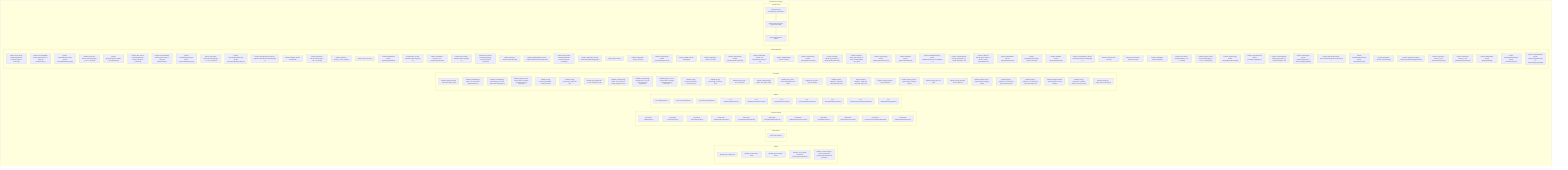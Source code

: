 flowchart TB
    subgraph Imports["Imports"]
        I1["IMPORT: path, FROM: path"]
        I2["IMPORT: chalk, FROM: chalk"]
        I3["IMPORT: boxen, FROM: boxen"]
        I4["IMPORT: ./ui.js, FROM: /claude-task-master/scripts/modules/ui.js"]
        I5["IMPORT: ./task-manager.js, FROM: /claude-task-master/scripts/modules/task-manager.js"]
    end
    subgraph Dependencies["Dependencies"]
        D1["DEP: Path resolution"]
    end
    subgraph FunctionsDefined["Functions Defined"]
        FU1["FUNCTION: addDependency"]
        FU2["FUNCTION: removeDependency"]
        FU3["FUNCTION: isCircularDependency"]
        FU4["FUNCTION: validateTaskDependencies"]
        FU5["FUNCTION: removeDuplicateDependencies"]
        FU6["FUNCTION: cleanupSubtaskDependencies"]
        FU7["FUNCTION: validateDependenciesCommand"]
        FU8["FUNCTION: countAllDependencies"]
        FU9["FUNCTION: fixDependenciesCommand"]
        FU10["FUNCTION: ensureAtLeastOneIndependentSubtask"]
        FU11["FUNCTION: validateAndFixDependencies"]
    end
    subgraph Exports["Exports"]
        E1["EXP: addDependency"]
        E2["EXP: removeDependency"]
        E3["EXP: isCircularDependency"]
        E4["EXP: validateTaskDependencies"]
        E5["EXP: validateDependenciesCommand"]
        E6["EXP: fixDependenciesCommand"]
        E7["EXP: removeDuplicateDependencies"]
        E8["EXP: cleanupSubtaskDependencies"]
        E9["EXP: ensureAtLeastOneIndependentSubtask"]
        E10["EXP: validateAndFixDependencies"]
    end
    subgraph Parameters["Parameters"]
        P1["PARAM: {string} tasksPath - Path to the tasks.json file"]
        P2["PARAM: {number|string} taskId - ID of the task to add dependency to"]
        P3["PARAM: {number|string} dependencyId - ID of the task to add as dependency"]
        P4["PARAM: {Object} context - Context object containing projectRoot and tag information"]
        P5["PARAM: {string} [context.projectRoot] - Project root path"]
        P6["PARAM: {string} [context.tag] - Tag for the task"]
        P7["PARAM: {string} tasksPath - Path to the tasks.json file"]
        P8["PARAM: {number|string} taskId - ID of the task to remove dependency from"]
        P9["PARAM: {number|string} dependencyId - ID of the task to remove as dependency"]
        P10["PARAM: {Object} context - Context object containing projectRoot and tag information"]
        P11["PARAM: {string} [context.projectRoot] - Project root path"]
        P12["PARAM: {string} [context.tag] - Tag for the task"]
        P13["PARAM: {Array} tasks - Array of all tasks"]
        P14["PARAM: {number|string} taskId - ID of task to check"]
        P15["PARAM: {Array} chain - Chain of dependencies to check"]
        P16["PARAM: {Array} tasks - Array of all tasks"]
        P17["PARAM: {Object} tasksData - Tasks data object with tasks array"]
        P18["PARAM: {Object} tasksData - Tasks data object with tasks array"]
        P19["PARAM: {string} tasksPath - Path to tasks.json"]
        P20["PARAM: {Object} options - Options object, including context"]
        P21["PARAM: {Array} tasks - All tasks"]
        P22["PARAM: {string} tasksPath - Path to tasks.json"]
        P23["PARAM: {Object} options - Options object, including context"]
        P24["PARAM: {Object} tasksData - The tasks data object with tasks array"]
        P25["PARAM: {Object} tasksData - The tasks data object with tasks array"]
        P26["PARAM: {string} tasksPath - Optional path to save the changes"]
        P27["PARAM: {string} projectRoot - Optional project root for tag context"]
        P28["PARAM: {string} tag - Optional tag for tag context"]
    end
    subgraph Constants["Const Declarations"]
        C1["CONST: data, VALUE: readJSON(tasksPath, context.projectRoot, context.tag)"]
        C2["CONST: formattedTaskId, VALUE: typeof taskId === 'string' && taskId.includes('.')"]
        C3["CONST: formattedDependencyId, VALUE: formatTaskId(dependencyId)"]
        C4["CONST: parentTask, VALUE: data.tasks.find((t) => t.id === parentId)"]
        C5["CONST: dependencyChain, VALUE: [formattedTaskId]"]
        C6["CONST: data, VALUE: readJSON(tasksPath, context.projectRoot, context.tag)"]
        C7["CONST: formattedTaskId, VALUE: typeof taskId === 'string' && taskId.includes('.')"]
        C8["CONST: formattedDependencyId, VALUE: formatTaskId(dependencyId)"]
        C9["CONST: parentTask, VALUE: data.tasks.find((t) => t.id === parentId)"]
        C10["CONST: normalizedDependencyId, VALUE: String(formattedDependencyId)"]
        C11["CONST: dependencyIndex, VALUE: targetTask.dependencies.findIndex((dep) => {"]
        C12["CONST: taskIdStr, VALUE: String(taskId)"]
        C13["CONST: parentTask, VALUE: tasks.find((t) => t.id === parentId)"]
        C14["CONST: newChain, VALUE: [...chain, taskIdStr]"]
        C15["CONST: issues, VALUE: []"]
        C16["CONST: fullSubtaskId, VALUE: `${task.id}.${subtask.id}`"]
        C17["CONST: tasks, VALUE: tasksData.tasks.map((task) => {"]
        C18["CONST: uniqueDeps, VALUE: [...new Set(task.dependencies)]"]
        C19["CONST: tasks, VALUE: tasksData.tasks.map((task) => {"]
        C20["CONST: data, VALUE: readJSON(tasksPath, context.projectRoot, context.tag)"]
        C21["CONST: taskCount, VALUE: data.tasks.length"]
        C22["CONST: validationResult, VALUE: validateTaskDependencies(data.tasks)"]
        C23["CONST: data, VALUE: readJSON(tasksPath, context.projectRoot, context.tag)"]
        C24["CONST: originalData, VALUE: JSON.parse(JSON.stringify(data))"]
        C25["CONST: stats, VALUE: {"]
        C26["CONST: uniqueDeps, VALUE: new Set()"]
        C27["CONST: originalLength, VALUE: task.dependencies.length"]
        C28["CONST: depIdStr, VALUE: String(depId)"]
        C29["CONST: uniqueDeps, VALUE: new Set()"]
        C30["CONST: originalLength, VALUE: subtask.dependencies.length"]
        C31["CONST: validTaskIds, VALUE: new Set(data.tasks.map((t) => t.id))"]
        C32["CONST: validSubtaskIds, VALUE: new Set()"]
        C33["CONST: originalLength, VALUE: task.dependencies.length"]
        C34["CONST: isSubtask, VALUE: typeof depId === 'string' && depId.includes('.')"]
        C35["CONST: numericId, VALUE: typeof depId === 'string' ? parseInt(depId, 10) : depId"]
        C36["CONST: originalLength, VALUE: subtask.dependencies.length"]
        C37["CONST: subtaskId, VALUE: `${task.id}.${subtask.id}`"]
        C38["CONST: hasSelfDependency, VALUE: subtask.dependencies.some((depId) => {"]
        C39["CONST: normalizedDepId, VALUE: typeof depId === 'number' && depId < 100"]
        C40["CONST: numericId, VALUE: typeof depId === 'number' ? depId : parseInt(depId, 10)"]
        C41["CONST: fullSubtaskId, VALUE: `${task.id}.${numericId}`"]
        C42["CONST: subtaskDependencyMap, VALUE: new Map()"]
        C43["CONST: subtaskId, VALUE: `${task.id}.${subtask.id}`"]
        C44["CONST: normalizedDeps, VALUE: subtask.dependencies.map((depId) => {"]
        C45["CONST: visited, VALUE: new Set()"]
        C46["CONST: recursionStack, VALUE: new Set()"]
        C47["CONST: cycleEdges, VALUE: findCycles("]
        C48["CONST: task, VALUE: data.tasks.find((t) => t.id === taskId)"]
        C49["CONST: subtask, VALUE: task.subtasks.find((st) => st.id === subtaskNum)"]
        C50["CONST: originalLength, VALUE: subtask.dependencies.length"]
        C51["CONST: edgesToRemove, VALUE: cycleEdges.map((edge) => {"]
        C52["CONST: normalizedDepId, VALUE: typeof depId === 'number' && depId < 100"]
        C53["CONST: dataChanged, VALUE: JSON.stringify(data) !== JSON.stringify(originalData)"]
        C54["CONST: totalFixedAll, VALUE: stats.nonExistentDependenciesRemoved +"]
        C55["CONST: hasIndependentSubtask, VALUE: task.subtasks.some("]
        C56["CONST: firstSubtask, VALUE: task.subtasks[0]"]
        C57["CONST: originalData, VALUE: JSON.parse(JSON.stringify(tasksData))"]
        C58["CONST: uniqueDeps, VALUE: [...new Set(task.dependencies)]"]
        C59["CONST: uniqueDeps, VALUE: [...new Set(subtask.dependencies)]"]
        C60["CONST: fullSubtaskId, VALUE: `${task.id}.${depId}`"]
        C61["CONST: hasIndependentSubtask, VALUE: task.subtasks.some("]
        C62["CONST: changesDetected, VALUE: JSON.stringify(tasksData) !== JSON.stringify(originalData)"]
    end
    subgraph ExecutionFlow["Execution Flow"]
        FL1["Identify and load dependencies and modules"]
        FL2["Define functions and core logic for this module"]
        FL3["Expose public API via exports"]
    end
    subgraph FileName["dependency-manager.js"]
        Imports
        Dependencies
        FunctionsDefined
        Exports
        Parameters
        Constants
        ExecutionFlow
    end
    FL1 --> FL2
    FL2 --> FL3